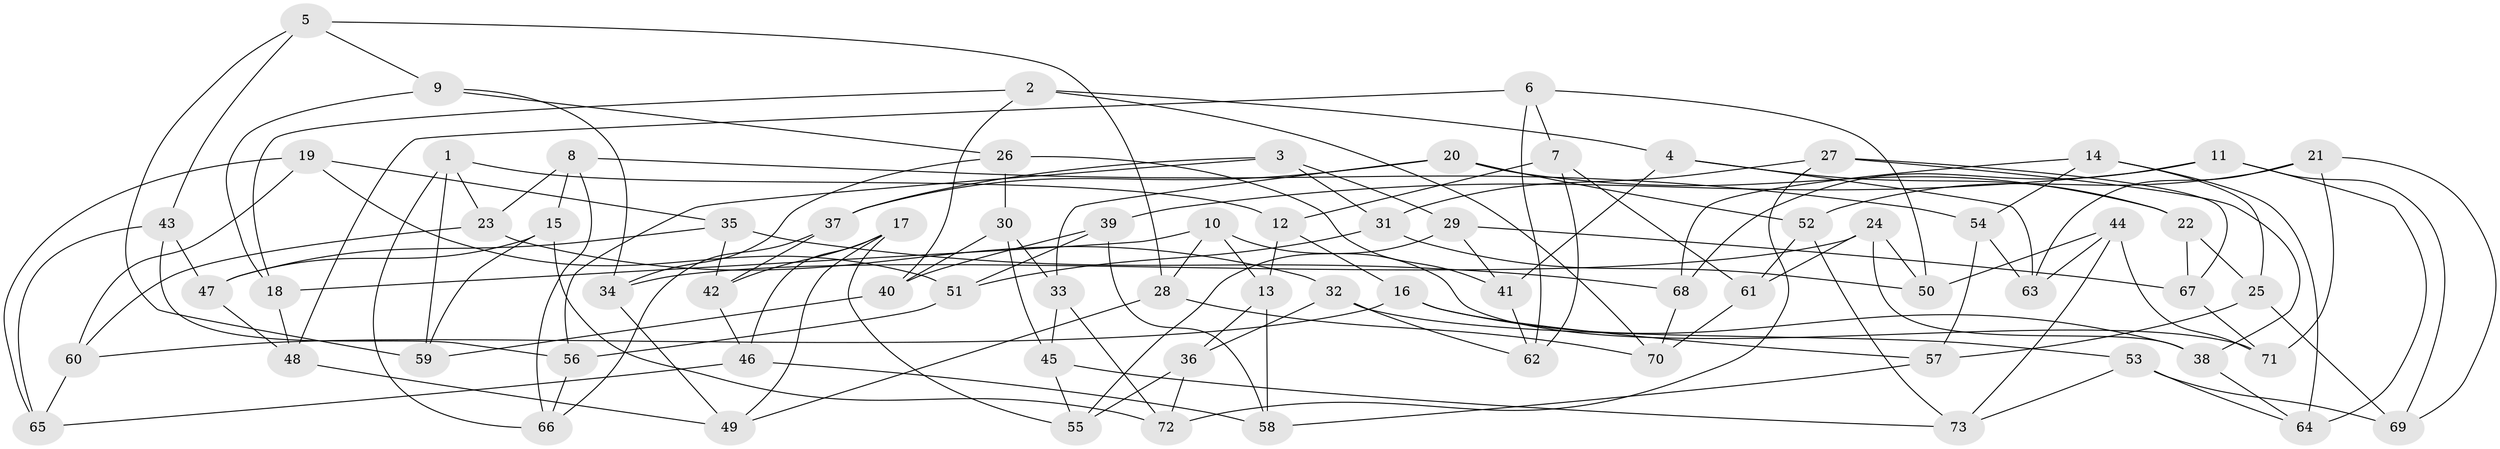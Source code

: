 // coarse degree distribution, {6: 0.4782608695652174, 4: 0.391304347826087, 5: 0.10869565217391304, 3: 0.021739130434782608}
// Generated by graph-tools (version 1.1) at 2025/42/03/06/25 10:42:22]
// undirected, 73 vertices, 146 edges
graph export_dot {
graph [start="1"]
  node [color=gray90,style=filled];
  1;
  2;
  3;
  4;
  5;
  6;
  7;
  8;
  9;
  10;
  11;
  12;
  13;
  14;
  15;
  16;
  17;
  18;
  19;
  20;
  21;
  22;
  23;
  24;
  25;
  26;
  27;
  28;
  29;
  30;
  31;
  32;
  33;
  34;
  35;
  36;
  37;
  38;
  39;
  40;
  41;
  42;
  43;
  44;
  45;
  46;
  47;
  48;
  49;
  50;
  51;
  52;
  53;
  54;
  55;
  56;
  57;
  58;
  59;
  60;
  61;
  62;
  63;
  64;
  65;
  66;
  67;
  68;
  69;
  70;
  71;
  72;
  73;
  1 -- 66;
  1 -- 23;
  1 -- 12;
  1 -- 59;
  2 -- 40;
  2 -- 70;
  2 -- 4;
  2 -- 18;
  3 -- 37;
  3 -- 29;
  3 -- 31;
  3 -- 56;
  4 -- 22;
  4 -- 41;
  4 -- 63;
  5 -- 59;
  5 -- 9;
  5 -- 43;
  5 -- 28;
  6 -- 7;
  6 -- 62;
  6 -- 48;
  6 -- 50;
  7 -- 12;
  7 -- 61;
  7 -- 62;
  8 -- 23;
  8 -- 66;
  8 -- 54;
  8 -- 15;
  9 -- 34;
  9 -- 26;
  9 -- 18;
  10 -- 18;
  10 -- 13;
  10 -- 71;
  10 -- 28;
  11 -- 39;
  11 -- 69;
  11 -- 64;
  11 -- 68;
  12 -- 13;
  12 -- 16;
  13 -- 36;
  13 -- 58;
  14 -- 64;
  14 -- 68;
  14 -- 25;
  14 -- 54;
  15 -- 47;
  15 -- 72;
  15 -- 59;
  16 -- 57;
  16 -- 60;
  16 -- 38;
  17 -- 46;
  17 -- 49;
  17 -- 42;
  17 -- 55;
  18 -- 48;
  19 -- 60;
  19 -- 51;
  19 -- 65;
  19 -- 35;
  20 -- 22;
  20 -- 33;
  20 -- 52;
  20 -- 37;
  21 -- 63;
  21 -- 71;
  21 -- 69;
  21 -- 52;
  22 -- 25;
  22 -- 67;
  23 -- 32;
  23 -- 60;
  24 -- 61;
  24 -- 38;
  24 -- 34;
  24 -- 50;
  25 -- 57;
  25 -- 69;
  26 -- 41;
  26 -- 30;
  26 -- 34;
  27 -- 72;
  27 -- 31;
  27 -- 38;
  27 -- 67;
  28 -- 49;
  28 -- 70;
  29 -- 41;
  29 -- 55;
  29 -- 67;
  30 -- 33;
  30 -- 45;
  30 -- 40;
  31 -- 50;
  31 -- 51;
  32 -- 62;
  32 -- 53;
  32 -- 36;
  33 -- 45;
  33 -- 72;
  34 -- 49;
  35 -- 47;
  35 -- 68;
  35 -- 42;
  36 -- 72;
  36 -- 55;
  37 -- 66;
  37 -- 42;
  38 -- 64;
  39 -- 58;
  39 -- 40;
  39 -- 51;
  40 -- 59;
  41 -- 62;
  42 -- 46;
  43 -- 56;
  43 -- 65;
  43 -- 47;
  44 -- 50;
  44 -- 63;
  44 -- 73;
  44 -- 71;
  45 -- 73;
  45 -- 55;
  46 -- 58;
  46 -- 65;
  47 -- 48;
  48 -- 49;
  51 -- 56;
  52 -- 61;
  52 -- 73;
  53 -- 69;
  53 -- 64;
  53 -- 73;
  54 -- 63;
  54 -- 57;
  56 -- 66;
  57 -- 58;
  60 -- 65;
  61 -- 70;
  67 -- 71;
  68 -- 70;
}
